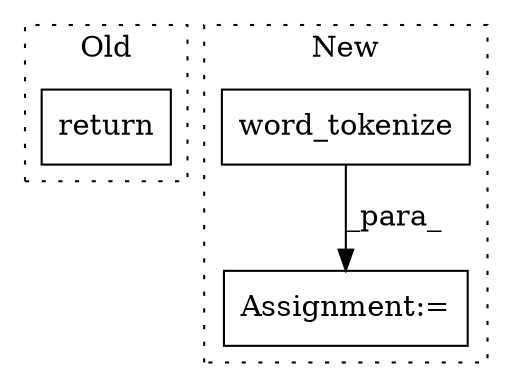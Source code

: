 digraph G {
subgraph cluster0 {
1 [label="return" a="41" s="4091" l="7" shape="box"];
label = "Old";
style="dotted";
}
subgraph cluster1 {
2 [label="word_tokenize" a="32" s="4506,4524" l="14,1" shape="box"];
3 [label="Assignment:=" a="7" s="4505" l="1" shape="box"];
label = "New";
style="dotted";
}
2 -> 3 [label="_para_"];
}